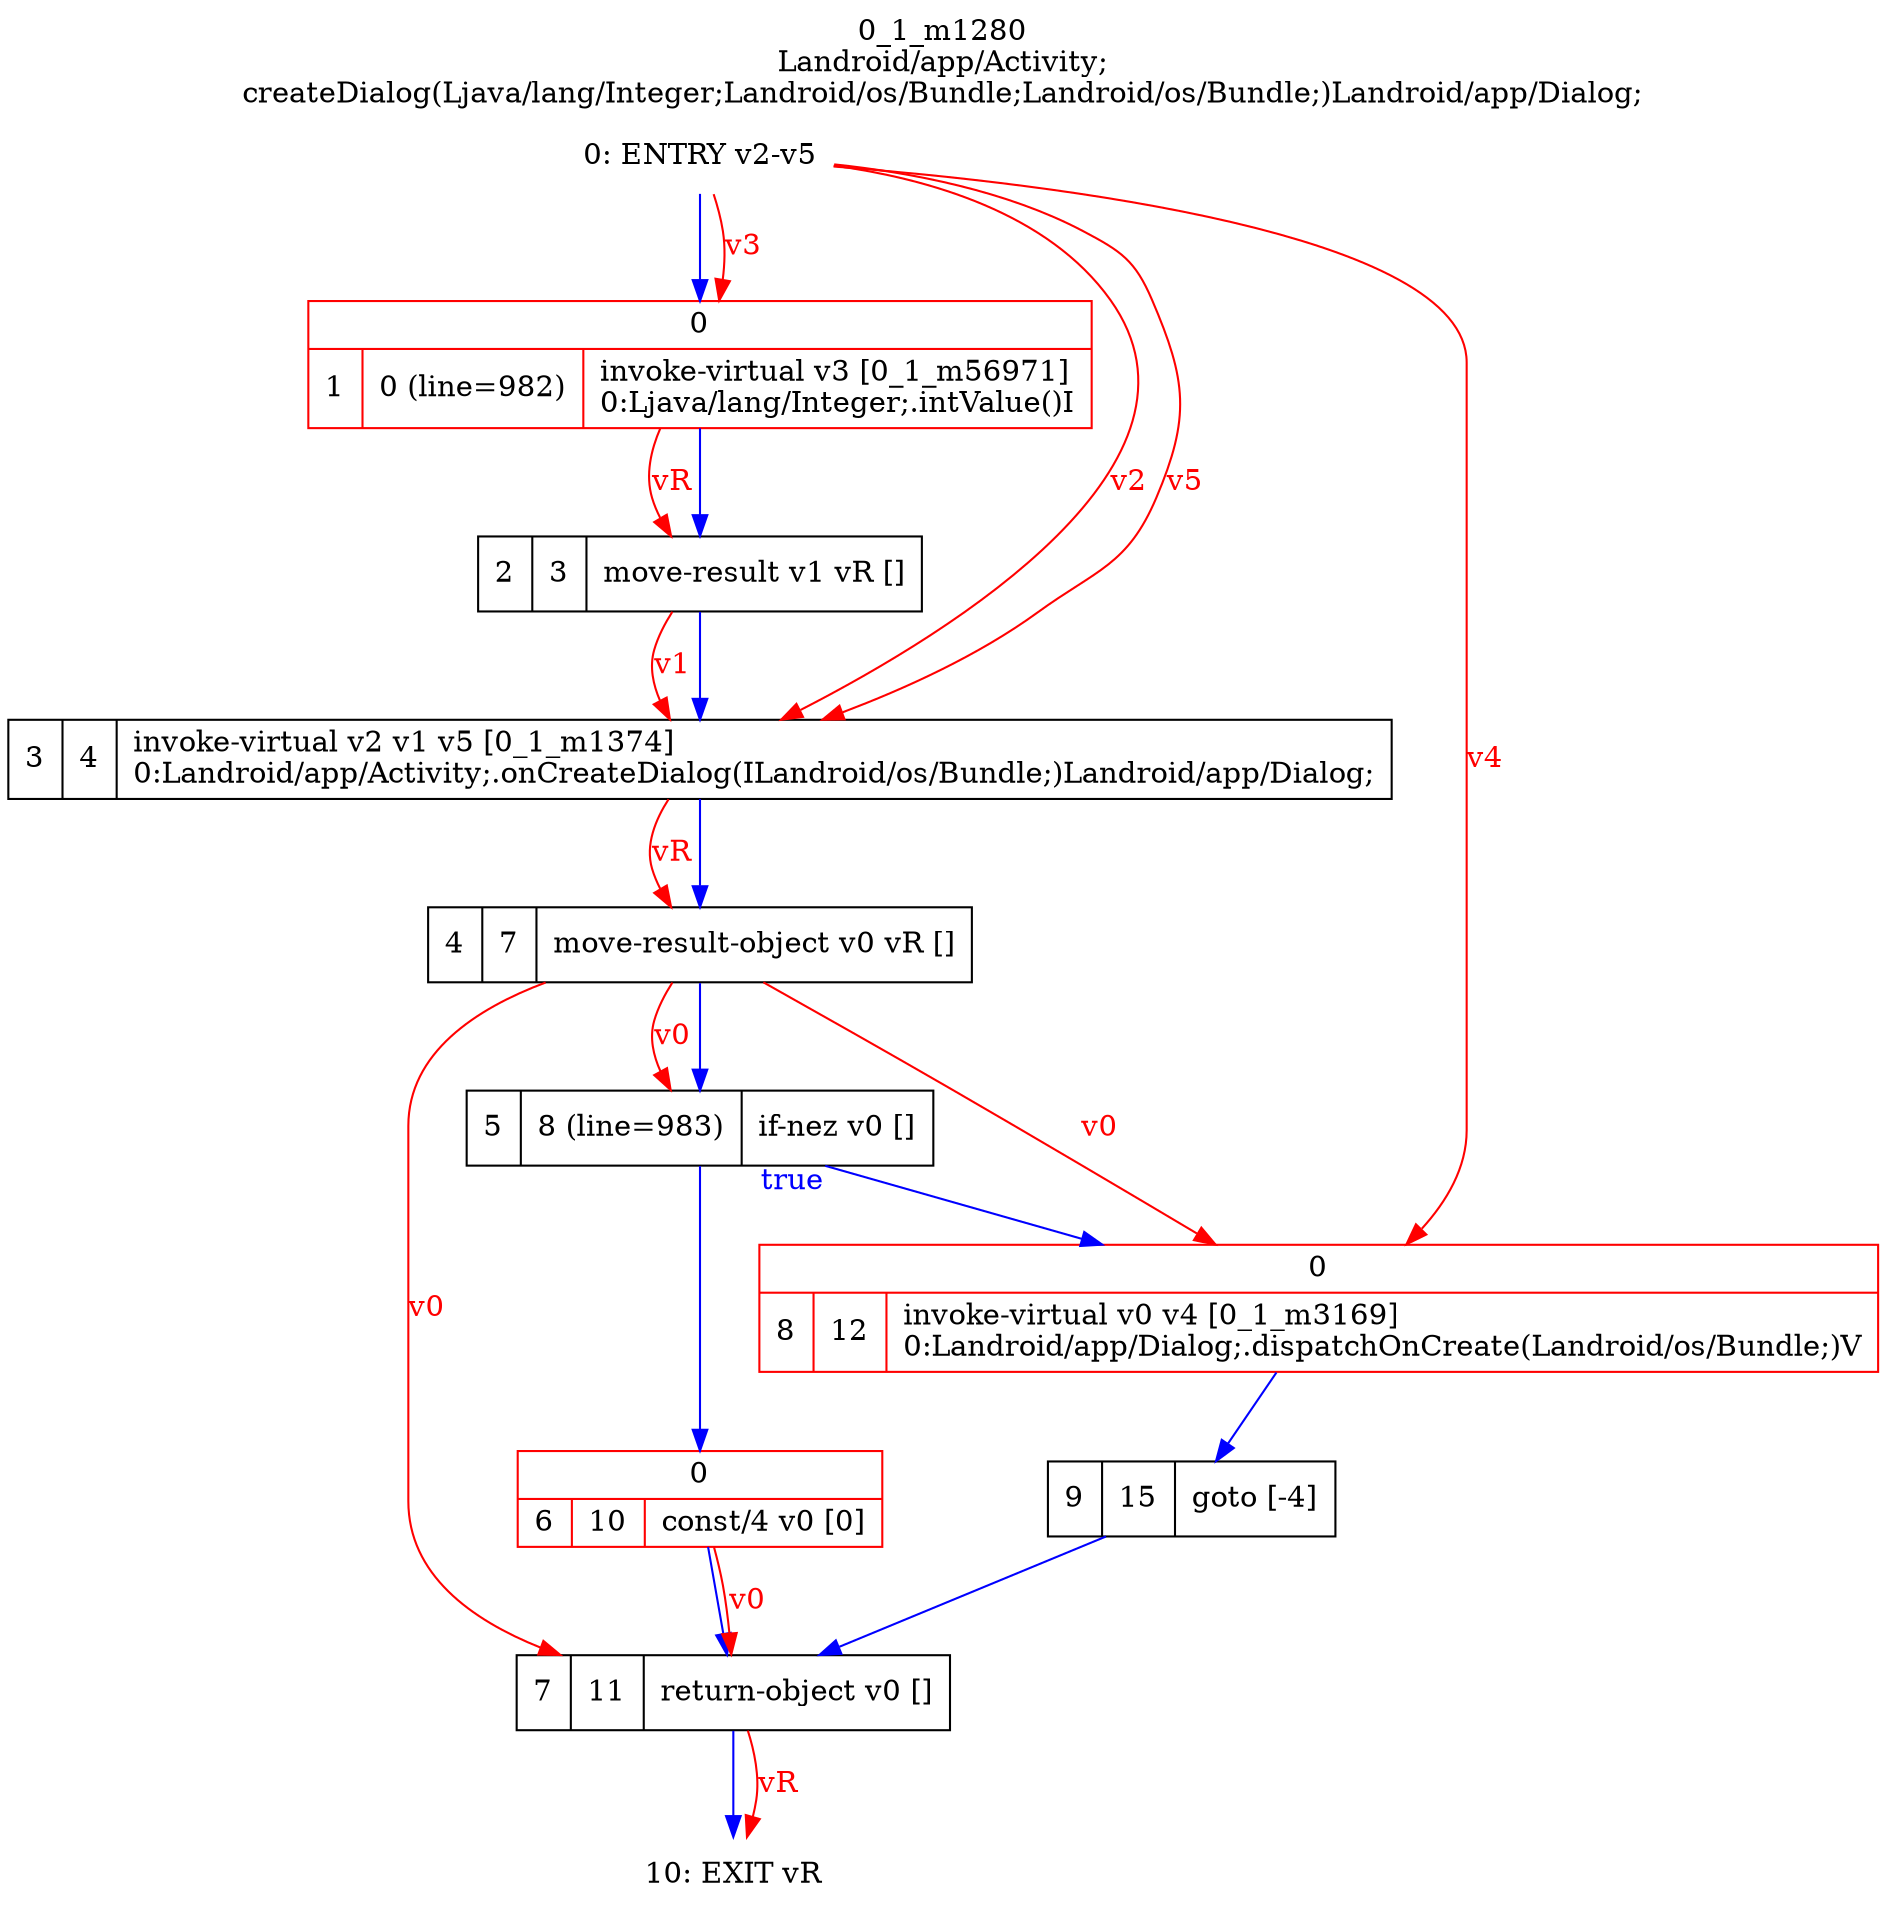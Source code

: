 digraph G {
rankdir=UD;
labelloc=t;
label="0_1_m1280\nLandroid/app/Activity;
createDialog(Ljava/lang/Integer;Landroid/os/Bundle;Landroid/os/Bundle;)Landroid/app/Dialog;";
0[label="0: ENTRY v2-v5",shape=plaintext];
1[label="{0|{1|0 (line=982)|invoke-virtual v3 [0_1_m56971]\l0:Ljava/lang/Integer;.intValue()I\l}}",shape=record,URL="0_1_m56971.dot", color=red];
2[label="2|3|move-result v1 vR []\l",shape=record];
3[label="3|4|invoke-virtual v2 v1 v5 [0_1_m1374]\l0:Landroid/app/Activity;.onCreateDialog(ILandroid/os/Bundle;)Landroid/app/Dialog;\l",shape=record,URL="0_1_m1374.dot"];
4[label="4|7|move-result-object v0 vR []\l",shape=record];
5[label="5|8 (line=983)|if-nez v0 []\l",shape=record];
6[label="{0|{6|10|const/4 v0 [0]\l}}",shape=record, color=red];
7[label="7|11|return-object v0 []\l",shape=record];
8[label="{0|{8|12|invoke-virtual v0 v4 [0_1_m3169]\l0:Landroid/app/Dialog;.dispatchOnCreate(Landroid/os/Bundle;)V\l}}",shape=record,URL="0_1_m3169.dot", color=red];
9[label="9|15|goto [-4]\l",shape=record];
10[label="10: EXIT vR",shape=plaintext];
0->1 [color=blue, fontcolor=blue,weight=100, taillabel=""];
1->2 [color=blue, fontcolor=blue,weight=100, taillabel=""];
2->3 [color=blue, fontcolor=blue,weight=100, taillabel=""];
3->4 [color=blue, fontcolor=blue,weight=100, taillabel=""];
4->5 [color=blue, fontcolor=blue,weight=100, taillabel=""];
5->8 [color=blue, fontcolor=blue,weight=10, taillabel="true"];
5->6 [color=blue, fontcolor=blue,weight=100, taillabel=""];
6->7 [color=blue, fontcolor=blue,weight=100, taillabel=""];
7->10 [color=blue, fontcolor=blue,weight=100, taillabel=""];
8->9 [color=blue, fontcolor=blue,weight=100, taillabel=""];
9->7 [color=blue, fontcolor=blue,weight=100, taillabel=""];
0->1 [color=red, fontcolor=red, label="v3"];
1->2 [color=red, fontcolor=red, label="vR"];
0->3 [color=red, fontcolor=red, label="v2"];
0->3 [color=red, fontcolor=red, label="v5"];
2->3 [color=red, fontcolor=red, label="v1"];
3->4 [color=red, fontcolor=red, label="vR"];
4->5 [color=red, fontcolor=red, label="v0"];
4->7 [color=red, fontcolor=red, label="v0"];
6->7 [color=red, fontcolor=red, label="v0"];
0->8 [color=red, fontcolor=red, label="v4"];
4->8 [color=red, fontcolor=red, label="v0"];
7->10 [color=red, fontcolor=red, label="vR"];
}
